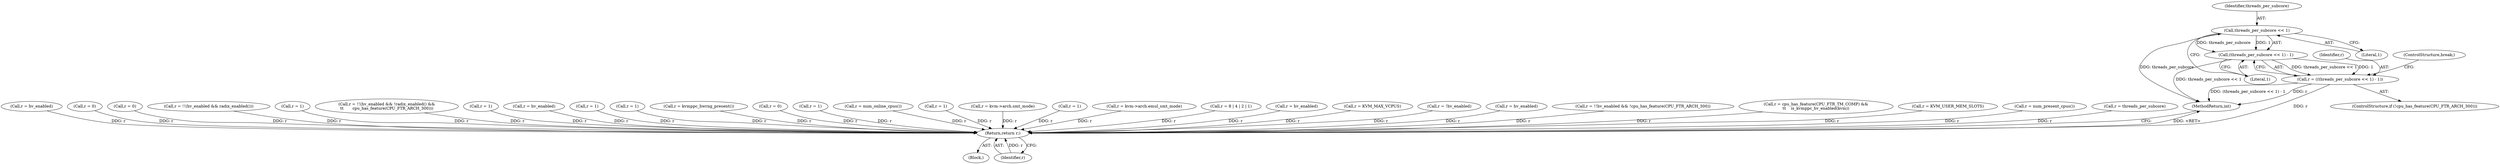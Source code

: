 digraph "0_linux_ac64115a66c18c01745bbd3c47a36b124e5fd8c0@API" {
"1000233" [label="(Call,threads_per_subcore << 1)"];
"1000232" [label="(Call,(threads_per_subcore << 1) - 1)"];
"1000230" [label="(Call,r = ((threads_per_subcore << 1) - 1))"];
"1000351" [label="(Return,return r;)"];
"1000281" [label="(Call,r = hv_enabled)"];
"1000175" [label="(Call,r = 0)"];
"1000226" [label="(ControlStructure,if (!cpu_has_feature(CPU_FTR_ARCH_300)))"];
"1000249" [label="(Call,r = 0)"];
"1000259" [label="(Call,r = !!(hv_enabled && radix_enabled()))"];
"1000154" [label="(Call,r = 1)"];
"1000268" [label="(Call,r = !!(hv_enabled && !radix_enabled() &&\n\t\t       cpu_has_feature(CPU_FTR_ARCH_300)))"];
"1000140" [label="(Call,r = 1)"];
"1000353" [label="(MethodReturn,int)"];
"1000110" [label="(Block,)"];
"1000235" [label="(Literal,1)"];
"1000170" [label="(Call,r = hv_enabled)"];
"1000312" [label="(Call,r = 1)"];
"1000317" [label="(Call,r = 1)"];
"1000233" [label="(Call,threads_per_subcore << 1)"];
"1000351" [label="(Return,return r;)"];
"1000254" [label="(Call,r = kvmppc_hwrng_present())"];
"1000232" [label="(Call,(threads_per_subcore << 1) - 1)"];
"1000347" [label="(Call,r = 0)"];
"1000165" [label="(Call,r = 1)"];
"1000297" [label="(Call,r = num_online_cpus())"];
"1000230" [label="(Call,r = ((threads_per_subcore << 1) - 1))"];
"1000211" [label="(Call,r = 1)"];
"1000197" [label="(Call,r = kvm->arch.smt_mode)"];
"1000220" [label="(Call,r = 1)"];
"1000189" [label="(Call,r = kvm->arch.emul_smt_mode)"];
"1000238" [label="(Call,r = 8 | 4 | 2 | 1)"];
"1000333" [label="(Call,r = hv_enabled)"];
"1000231" [label="(Identifier,r)"];
"1000236" [label="(Literal,1)"];
"1000247" [label="(ControlStructure,break;)"];
"1000234" [label="(Identifier,threads_per_subcore)"];
"1000307" [label="(Call,r = KVM_MAX_VCPUS)"];
"1000148" [label="(Call,r = !hv_enabled)"];
"1000286" [label="(Call,r = hv_enabled)"];
"1000322" [label="(Call,r = !!hv_enabled && !cpu_has_feature(CPU_FTR_ARCH_300))"];
"1000352" [label="(Identifier,r)"];
"1000338" [label="(Call,r = cpu_has_feature(CPU_FTR_TM_COMP) &&\n\t\t    is_kvmppc_hv_enabled(kvm))"];
"1000302" [label="(Call,r = KVM_USER_MEM_SLOTS)"];
"1000293" [label="(Call,r = num_present_cpus())"];
"1000215" [label="(Call,r = threads_per_subcore)"];
"1000233" -> "1000232"  [label="AST: "];
"1000233" -> "1000235"  [label="CFG: "];
"1000234" -> "1000233"  [label="AST: "];
"1000235" -> "1000233"  [label="AST: "];
"1000236" -> "1000233"  [label="CFG: "];
"1000233" -> "1000353"  [label="DDG: threads_per_subcore"];
"1000233" -> "1000232"  [label="DDG: threads_per_subcore"];
"1000233" -> "1000232"  [label="DDG: 1"];
"1000232" -> "1000230"  [label="AST: "];
"1000232" -> "1000236"  [label="CFG: "];
"1000236" -> "1000232"  [label="AST: "];
"1000230" -> "1000232"  [label="CFG: "];
"1000232" -> "1000353"  [label="DDG: threads_per_subcore << 1"];
"1000232" -> "1000230"  [label="DDG: threads_per_subcore << 1"];
"1000232" -> "1000230"  [label="DDG: 1"];
"1000230" -> "1000226"  [label="AST: "];
"1000231" -> "1000230"  [label="AST: "];
"1000247" -> "1000230"  [label="CFG: "];
"1000230" -> "1000353"  [label="DDG: r"];
"1000230" -> "1000353"  [label="DDG: (threads_per_subcore << 1) - 1"];
"1000230" -> "1000351"  [label="DDG: r"];
"1000351" -> "1000110"  [label="AST: "];
"1000351" -> "1000352"  [label="CFG: "];
"1000352" -> "1000351"  [label="AST: "];
"1000353" -> "1000351"  [label="CFG: "];
"1000351" -> "1000353"  [label="DDG: <RET>"];
"1000352" -> "1000351"  [label="DDG: r"];
"1000220" -> "1000351"  [label="DDG: r"];
"1000281" -> "1000351"  [label="DDG: r"];
"1000312" -> "1000351"  [label="DDG: r"];
"1000140" -> "1000351"  [label="DDG: r"];
"1000211" -> "1000351"  [label="DDG: r"];
"1000170" -> "1000351"  [label="DDG: r"];
"1000322" -> "1000351"  [label="DDG: r"];
"1000249" -> "1000351"  [label="DDG: r"];
"1000307" -> "1000351"  [label="DDG: r"];
"1000197" -> "1000351"  [label="DDG: r"];
"1000333" -> "1000351"  [label="DDG: r"];
"1000259" -> "1000351"  [label="DDG: r"];
"1000338" -> "1000351"  [label="DDG: r"];
"1000297" -> "1000351"  [label="DDG: r"];
"1000293" -> "1000351"  [label="DDG: r"];
"1000238" -> "1000351"  [label="DDG: r"];
"1000189" -> "1000351"  [label="DDG: r"];
"1000317" -> "1000351"  [label="DDG: r"];
"1000215" -> "1000351"  [label="DDG: r"];
"1000286" -> "1000351"  [label="DDG: r"];
"1000254" -> "1000351"  [label="DDG: r"];
"1000302" -> "1000351"  [label="DDG: r"];
"1000268" -> "1000351"  [label="DDG: r"];
"1000165" -> "1000351"  [label="DDG: r"];
"1000154" -> "1000351"  [label="DDG: r"];
"1000347" -> "1000351"  [label="DDG: r"];
"1000148" -> "1000351"  [label="DDG: r"];
"1000175" -> "1000351"  [label="DDG: r"];
}
